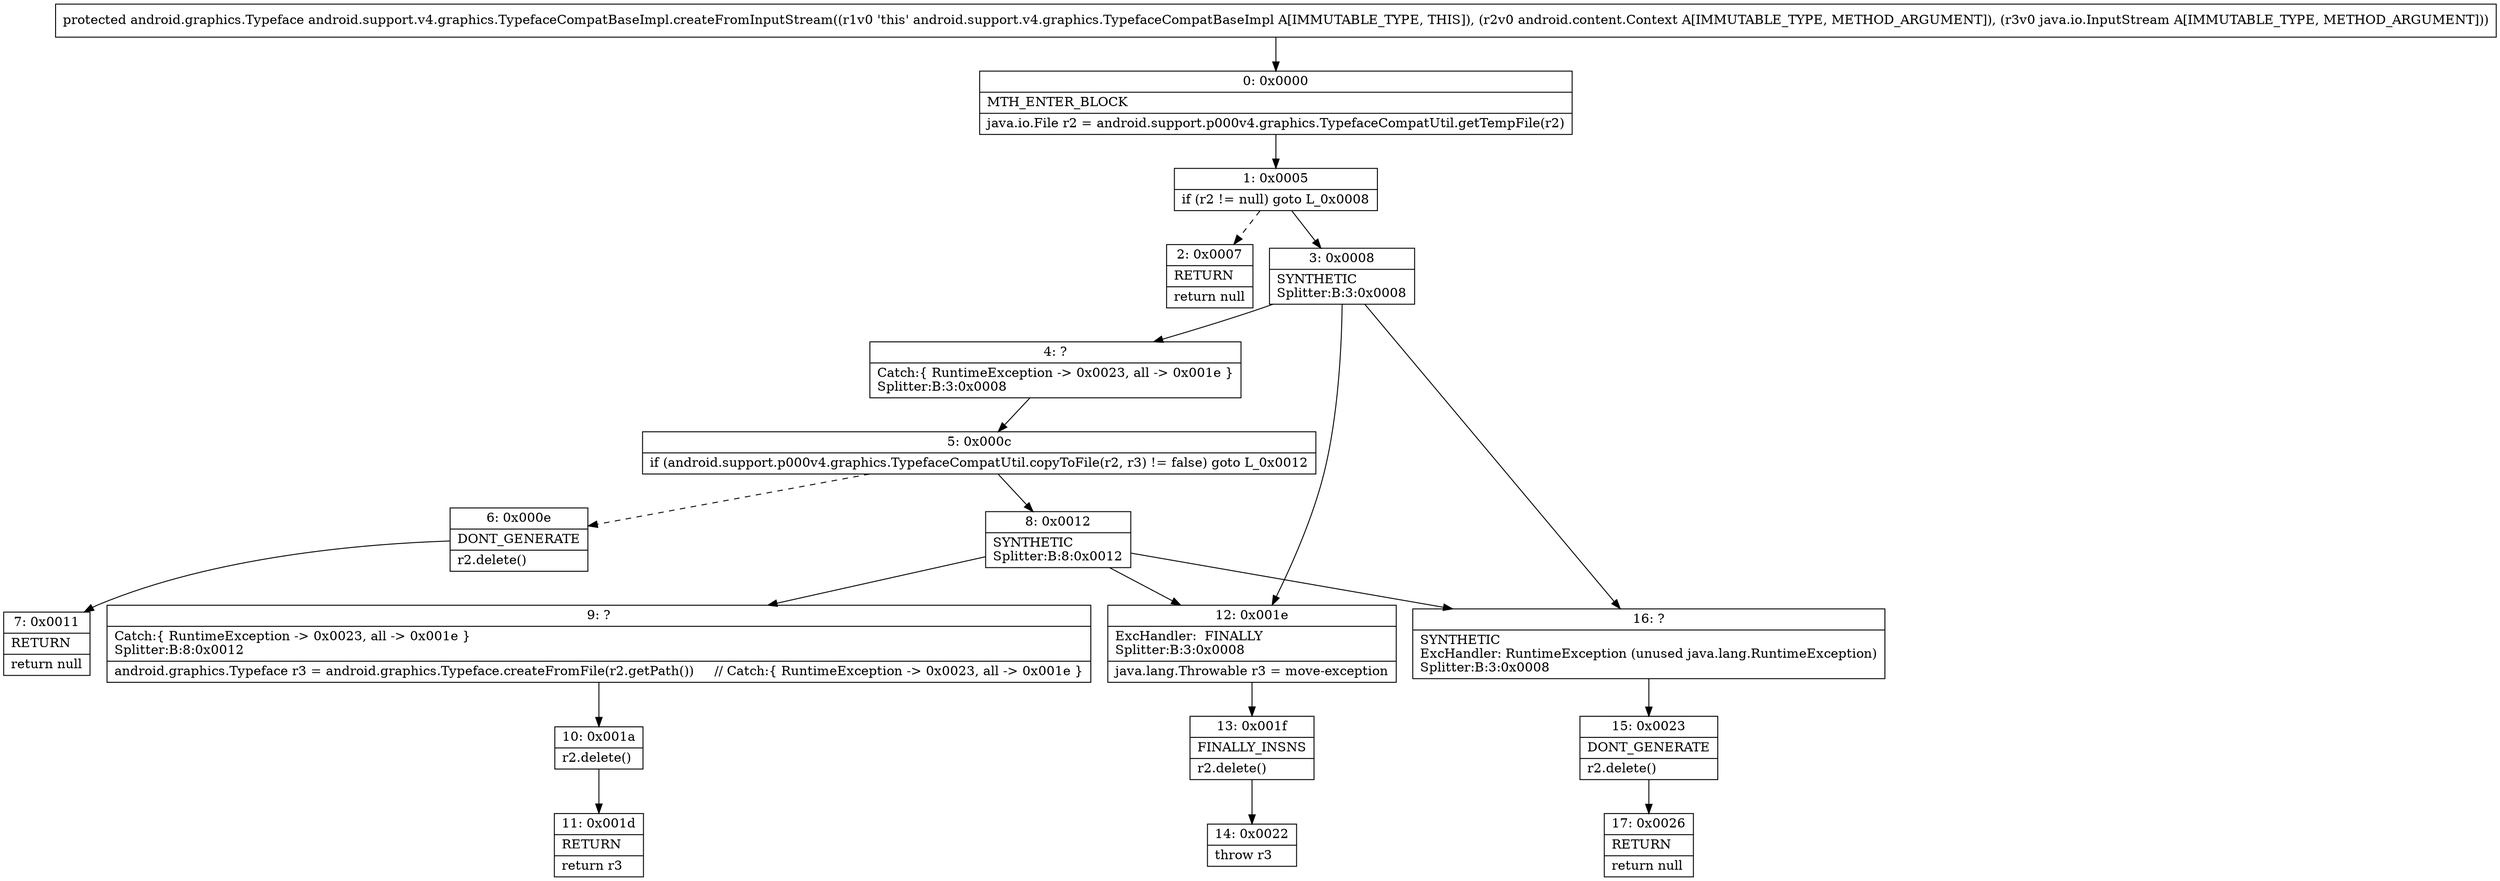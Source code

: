 digraph "CFG forandroid.support.v4.graphics.TypefaceCompatBaseImpl.createFromInputStream(Landroid\/content\/Context;Ljava\/io\/InputStream;)Landroid\/graphics\/Typeface;" {
Node_0 [shape=record,label="{0\:\ 0x0000|MTH_ENTER_BLOCK\l|java.io.File r2 = android.support.p000v4.graphics.TypefaceCompatUtil.getTempFile(r2)\l}"];
Node_1 [shape=record,label="{1\:\ 0x0005|if (r2 != null) goto L_0x0008\l}"];
Node_2 [shape=record,label="{2\:\ 0x0007|RETURN\l|return null\l}"];
Node_3 [shape=record,label="{3\:\ 0x0008|SYNTHETIC\lSplitter:B:3:0x0008\l}"];
Node_4 [shape=record,label="{4\:\ ?|Catch:\{ RuntimeException \-\> 0x0023, all \-\> 0x001e \}\lSplitter:B:3:0x0008\l}"];
Node_5 [shape=record,label="{5\:\ 0x000c|if (android.support.p000v4.graphics.TypefaceCompatUtil.copyToFile(r2, r3) != false) goto L_0x0012\l}"];
Node_6 [shape=record,label="{6\:\ 0x000e|DONT_GENERATE\l|r2.delete()\l}"];
Node_7 [shape=record,label="{7\:\ 0x0011|RETURN\l|return null\l}"];
Node_8 [shape=record,label="{8\:\ 0x0012|SYNTHETIC\lSplitter:B:8:0x0012\l}"];
Node_9 [shape=record,label="{9\:\ ?|Catch:\{ RuntimeException \-\> 0x0023, all \-\> 0x001e \}\lSplitter:B:8:0x0012\l|android.graphics.Typeface r3 = android.graphics.Typeface.createFromFile(r2.getPath())     \/\/ Catch:\{ RuntimeException \-\> 0x0023, all \-\> 0x001e \}\l}"];
Node_10 [shape=record,label="{10\:\ 0x001a|r2.delete()\l}"];
Node_11 [shape=record,label="{11\:\ 0x001d|RETURN\l|return r3\l}"];
Node_12 [shape=record,label="{12\:\ 0x001e|ExcHandler:  FINALLY\lSplitter:B:3:0x0008\l|java.lang.Throwable r3 = move\-exception\l}"];
Node_13 [shape=record,label="{13\:\ 0x001f|FINALLY_INSNS\l|r2.delete()\l}"];
Node_14 [shape=record,label="{14\:\ 0x0022|throw r3\l}"];
Node_15 [shape=record,label="{15\:\ 0x0023|DONT_GENERATE\l|r2.delete()\l}"];
Node_16 [shape=record,label="{16\:\ ?|SYNTHETIC\lExcHandler: RuntimeException (unused java.lang.RuntimeException)\lSplitter:B:3:0x0008\l}"];
Node_17 [shape=record,label="{17\:\ 0x0026|RETURN\l|return null\l}"];
MethodNode[shape=record,label="{protected android.graphics.Typeface android.support.v4.graphics.TypefaceCompatBaseImpl.createFromInputStream((r1v0 'this' android.support.v4.graphics.TypefaceCompatBaseImpl A[IMMUTABLE_TYPE, THIS]), (r2v0 android.content.Context A[IMMUTABLE_TYPE, METHOD_ARGUMENT]), (r3v0 java.io.InputStream A[IMMUTABLE_TYPE, METHOD_ARGUMENT])) }"];
MethodNode -> Node_0;
Node_0 -> Node_1;
Node_1 -> Node_2[style=dashed];
Node_1 -> Node_3;
Node_3 -> Node_4;
Node_3 -> Node_16;
Node_3 -> Node_12;
Node_4 -> Node_5;
Node_5 -> Node_6[style=dashed];
Node_5 -> Node_8;
Node_6 -> Node_7;
Node_8 -> Node_9;
Node_8 -> Node_16;
Node_8 -> Node_12;
Node_9 -> Node_10;
Node_10 -> Node_11;
Node_12 -> Node_13;
Node_13 -> Node_14;
Node_15 -> Node_17;
Node_16 -> Node_15;
}

